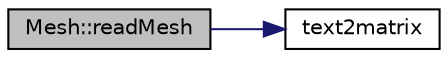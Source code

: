 digraph "Mesh::readMesh"
{
  edge [fontname="Helvetica",fontsize="10",labelfontname="Helvetica",labelfontsize="10"];
  node [fontname="Helvetica",fontsize="10",shape=record];
  rankdir="LR";
  Node8 [label="Mesh::readMesh",height=0.2,width=0.4,color="black", fillcolor="grey75", style="filled", fontcolor="black"];
  Node8 -> Node9 [color="midnightblue",fontsize="10",style="solid",fontname="Helvetica"];
  Node9 [label="text2matrix",height=0.2,width=0.4,color="black", fillcolor="white", style="filled",URL="$functions_8h.html#add4fca63e194477644c3388febf88023"];
}
